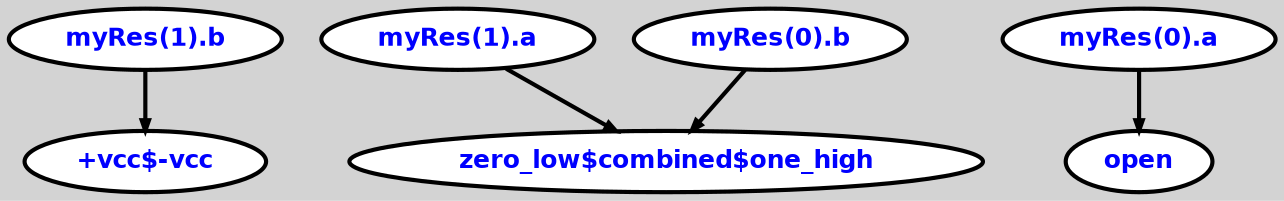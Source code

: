 digraph {

ordering=out;
	ranksep=.4;
	bgcolor="lightgrey"; node [fixedsize=false, fontsize=12, fontname="Helvetica-bold", fontcolor="blue"
		width=.25, height=.25, color="black", fillcolor="white", style="filled, solid, bold"];
	edge [arrowsize=.5, color="black", style="bold"]  n0 [label="+vcc$-vcc"];
  n1 [label="zero_low$combined$one_high"];
  n2 [label="open"];
  p0 [label="myRes(1).a"];
  p1 [label="myRes(1).b"];
  p2 [label="myRes(0).a"];
  p3 [label="myRes(0).b"];
  p0 -> n1;
  p1 -> n0;
  p2 -> n2;
  p3 -> n1;
}
